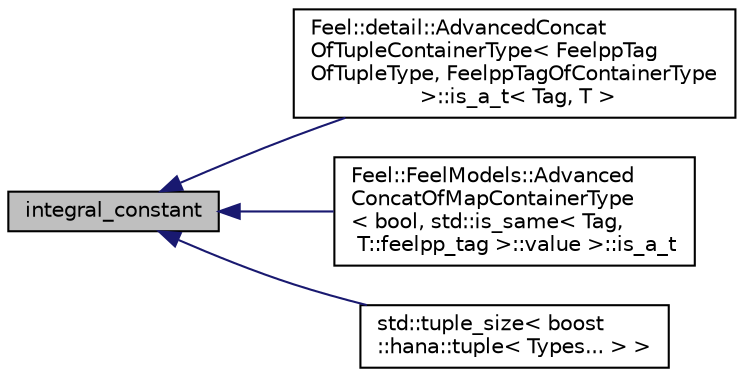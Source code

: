 digraph "integral_constant"
{
 // LATEX_PDF_SIZE
  edge [fontname="Helvetica",fontsize="10",labelfontname="Helvetica",labelfontsize="10"];
  node [fontname="Helvetica",fontsize="10",shape=record];
  rankdir="LR";
  Node1 [label="integral_constant",height=0.2,width=0.4,color="black", fillcolor="grey75", style="filled", fontcolor="black",tooltip=" "];
  Node1 -> Node2 [dir="back",color="midnightblue",fontsize="10",style="solid",fontname="Helvetica"];
  Node2 [label="Feel::detail::AdvancedConcat\lOfTupleContainerType\< FeelppTag\lOfTupleType, FeelppTagOfContainerType\l \>::is_a_t\< Tag, T \>",height=0.2,width=0.4,color="black", fillcolor="white", style="filled",URL="$structFeel_1_1detail_1_1AdvancedConcatOfTupleContainerType_1_1is__a__t.html",tooltip=" "];
  Node1 -> Node3 [dir="back",color="midnightblue",fontsize="10",style="solid",fontname="Helvetica"];
  Node3 [label="Feel::FeelModels::Advanced\lConcatOfMapContainerType\l\< bool, std::is_same\< Tag,\l T::feelpp_tag \>::value \>::is_a_t",height=0.2,width=0.4,color="black", fillcolor="white", style="filled",URL="$structFeel_1_1FeelModels_1_1AdvancedConcatOfMapContainerType_1_1is__a__t.html",tooltip=" "];
  Node1 -> Node4 [dir="back",color="midnightblue",fontsize="10",style="solid",fontname="Helvetica"];
  Node4 [label="std::tuple_size\< boost\l::hana::tuple\< Types... \> \>",height=0.2,width=0.4,color="black", fillcolor="white", style="filled",URL="$structstd_1_1tuple__size_3_01boost_1_1hana_1_1tuple_3_01Types_8_8_8_01_4_01_4.html",tooltip=" "];
}
